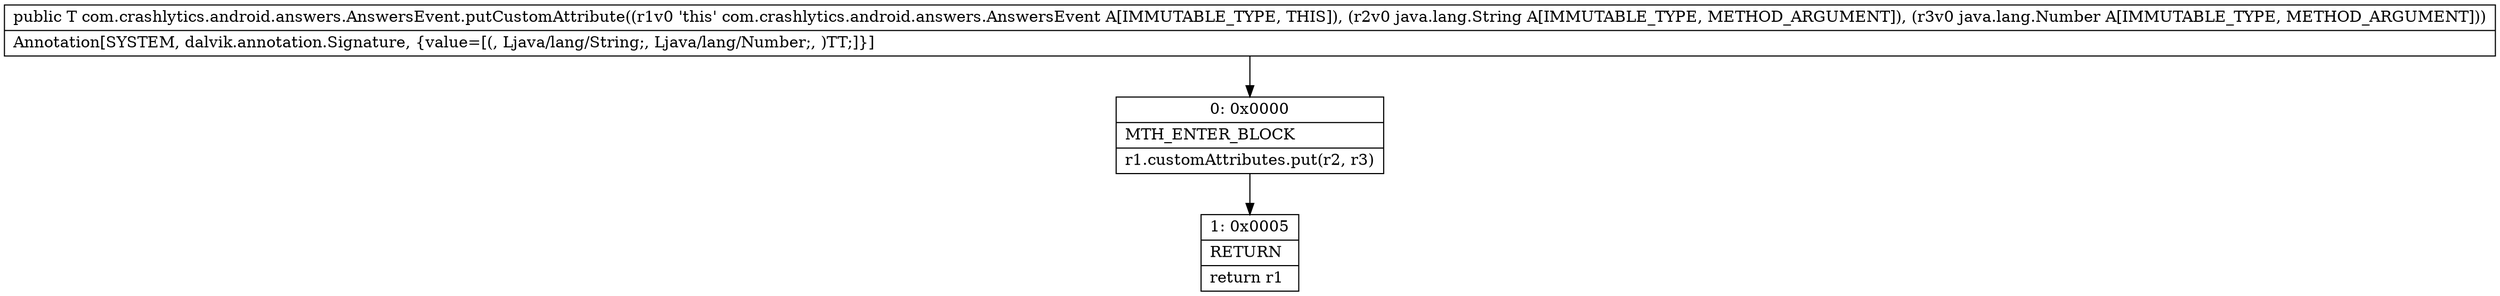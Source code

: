 digraph "CFG forcom.crashlytics.android.answers.AnswersEvent.putCustomAttribute(Ljava\/lang\/String;Ljava\/lang\/Number;)Lcom\/crashlytics\/android\/answers\/AnswersEvent;" {
Node_0 [shape=record,label="{0\:\ 0x0000|MTH_ENTER_BLOCK\l|r1.customAttributes.put(r2, r3)\l}"];
Node_1 [shape=record,label="{1\:\ 0x0005|RETURN\l|return r1\l}"];
MethodNode[shape=record,label="{public T com.crashlytics.android.answers.AnswersEvent.putCustomAttribute((r1v0 'this' com.crashlytics.android.answers.AnswersEvent A[IMMUTABLE_TYPE, THIS]), (r2v0 java.lang.String A[IMMUTABLE_TYPE, METHOD_ARGUMENT]), (r3v0 java.lang.Number A[IMMUTABLE_TYPE, METHOD_ARGUMENT]))  | Annotation[SYSTEM, dalvik.annotation.Signature, \{value=[(, Ljava\/lang\/String;, Ljava\/lang\/Number;, )TT;]\}]\l}"];
MethodNode -> Node_0;
Node_0 -> Node_1;
}

